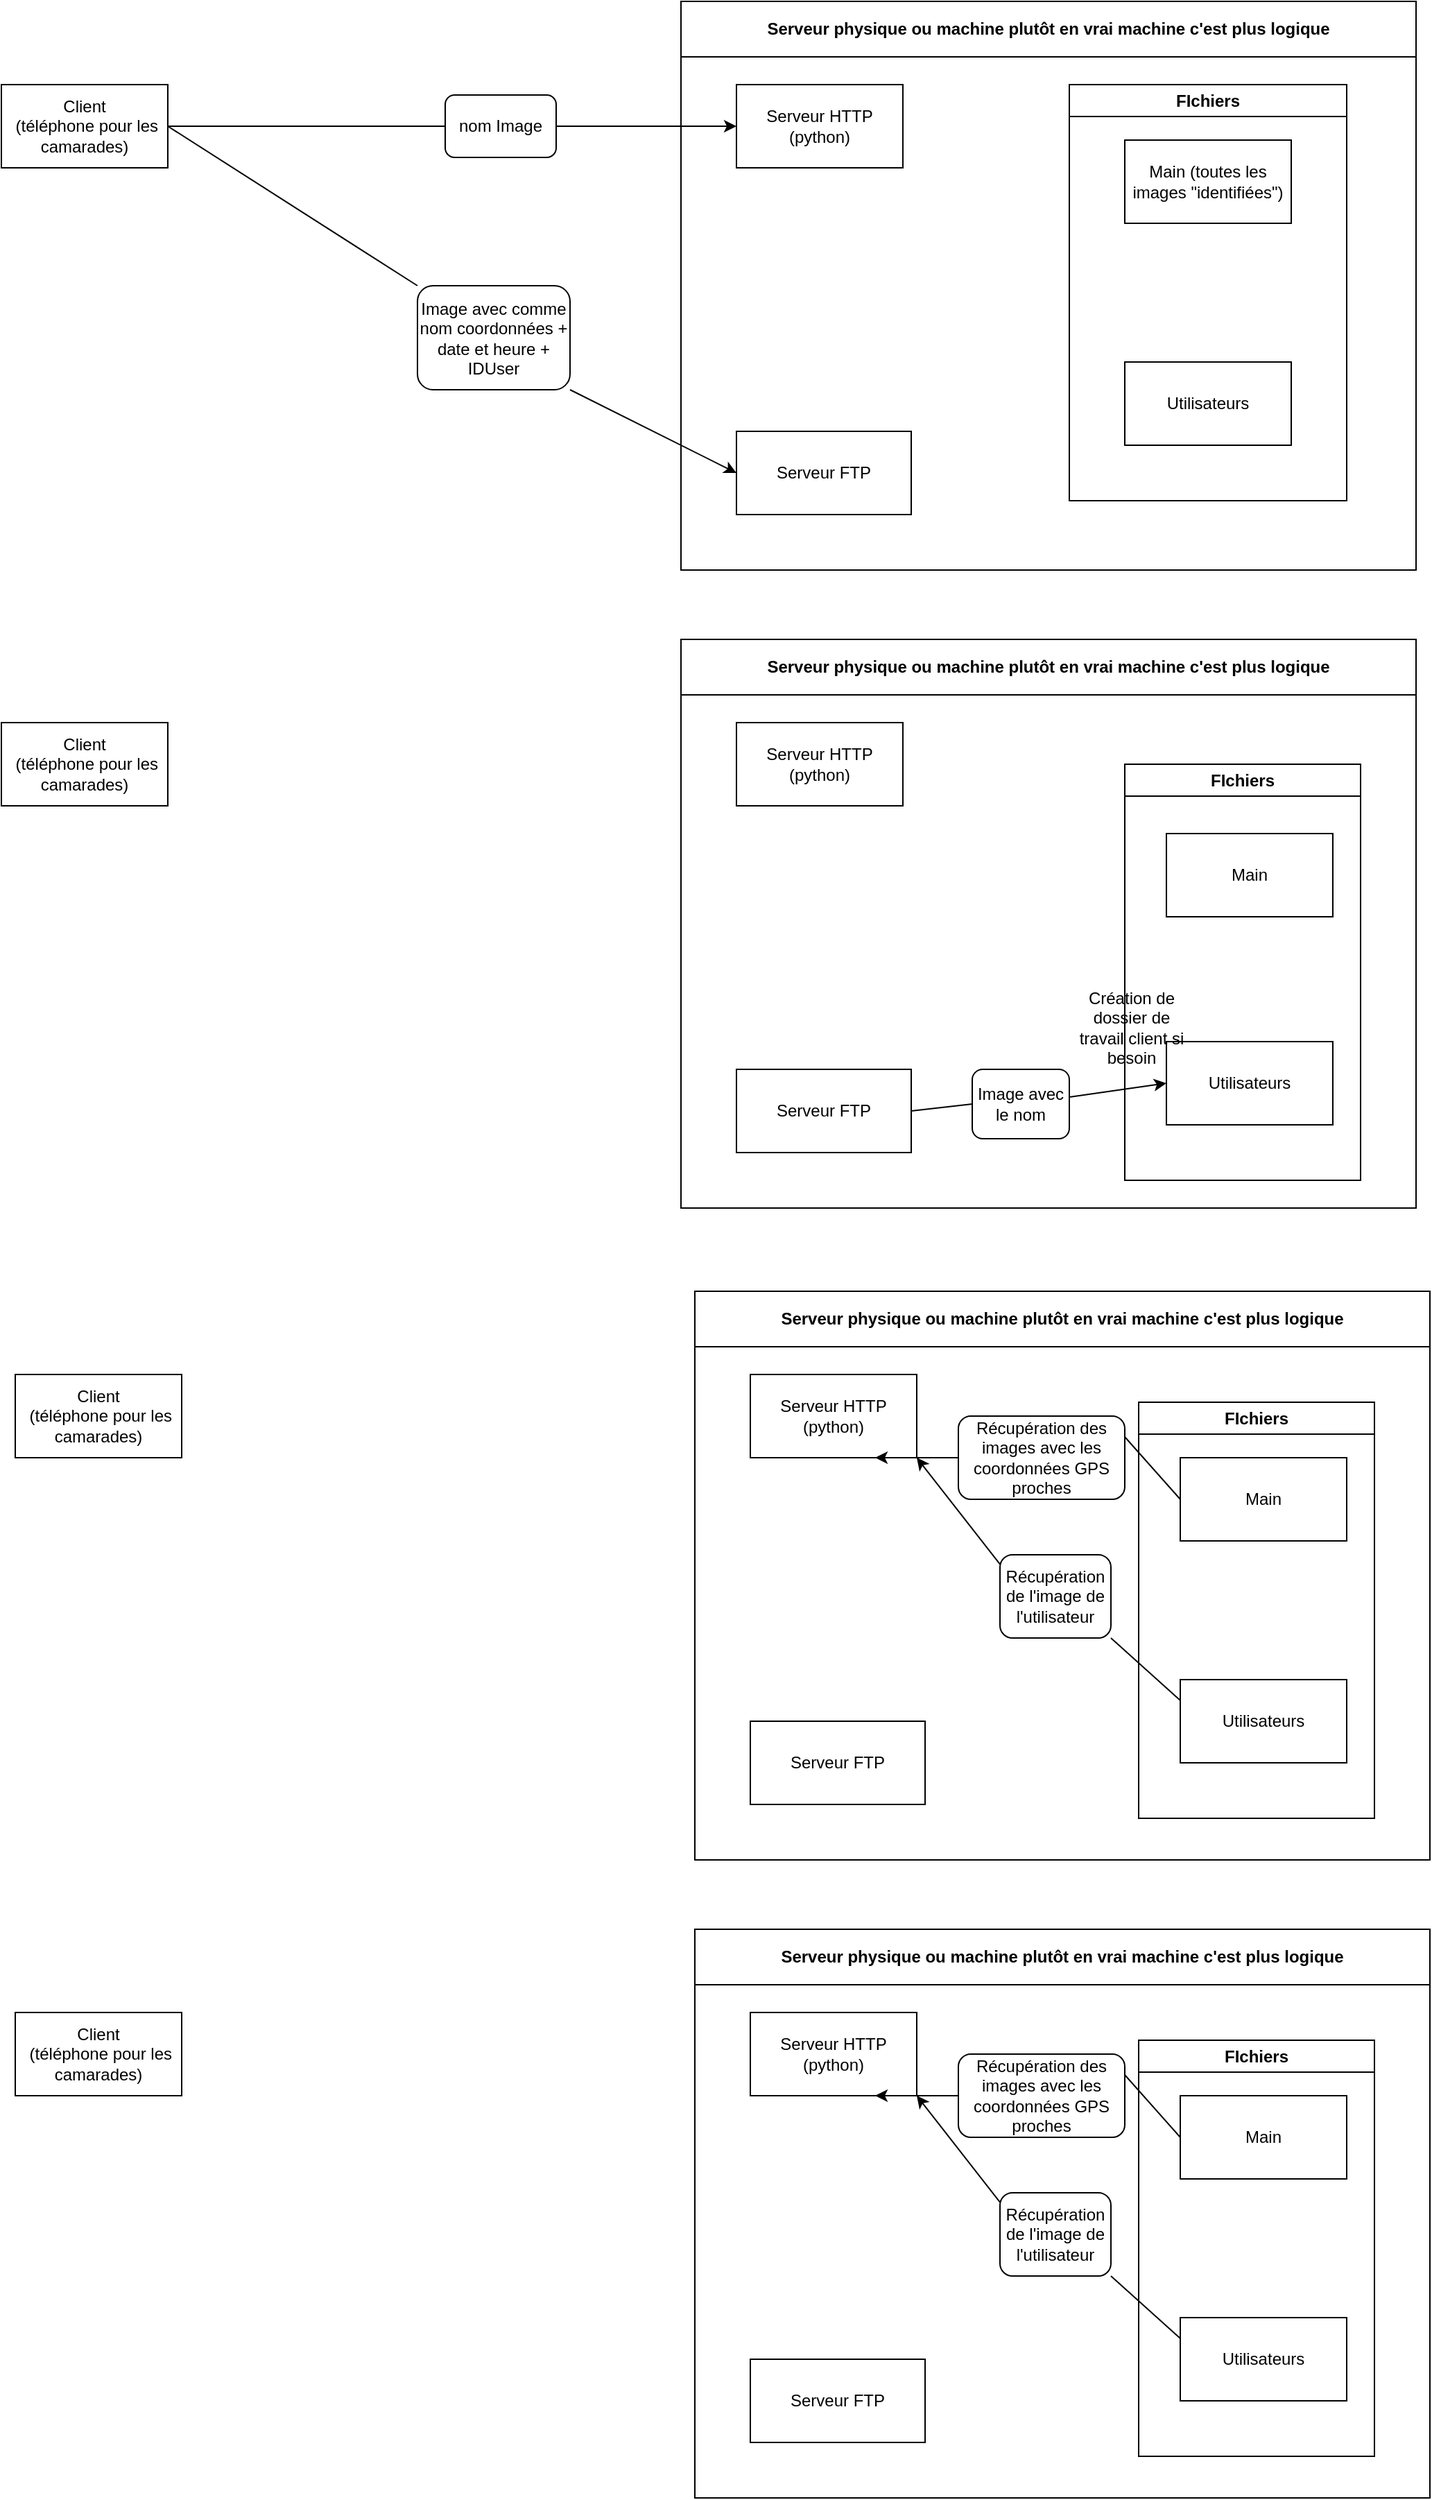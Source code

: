 <mxfile version="21.1.1" type="github">
  <diagram name="Page-1" id="jCD82jmgZVjNla-3jcNC">
    <mxGraphModel dx="2232" dy="852" grid="1" gridSize="10" guides="1" tooltips="1" connect="1" arrows="1" fold="1" page="1" pageScale="1" pageWidth="827" pageHeight="1169" math="0" shadow="0">
      <root>
        <mxCell id="0" />
        <mxCell id="1" parent="0" />
        <mxCell id="-kuFf1sqpvpgjg36afKU-1" value="&lt;div&gt;Client&lt;/div&gt;&amp;nbsp;(téléphone pour les camarades)" style="rounded=0;whiteSpace=wrap;html=1;" vertex="1" parent="1">
          <mxGeometry x="-210" y="70" width="120" height="60" as="geometry" />
        </mxCell>
        <mxCell id="-kuFf1sqpvpgjg36afKU-2" value="Serveur physique ou machine plutôt en vrai machine c&#39;est plus logique" style="swimlane;whiteSpace=wrap;html=1;startSize=40;" vertex="1" parent="1">
          <mxGeometry x="280" y="10" width="530" height="410" as="geometry" />
        </mxCell>
        <mxCell id="-kuFf1sqpvpgjg36afKU-3" value="&lt;div&gt;Serveur HTTP &lt;br&gt;&lt;/div&gt;&lt;div&gt;(python)&lt;/div&gt;" style="rounded=0;whiteSpace=wrap;html=1;" vertex="1" parent="-kuFf1sqpvpgjg36afKU-2">
          <mxGeometry x="40" y="60" width="120" height="60" as="geometry" />
        </mxCell>
        <mxCell id="-kuFf1sqpvpgjg36afKU-4" value="Serveur FTP" style="rounded=0;whiteSpace=wrap;html=1;" vertex="1" parent="-kuFf1sqpvpgjg36afKU-2">
          <mxGeometry x="40" y="310" width="126" height="60" as="geometry" />
        </mxCell>
        <mxCell id="-kuFf1sqpvpgjg36afKU-37" value="FIchiers" style="swimlane;whiteSpace=wrap;html=1;" vertex="1" parent="-kuFf1sqpvpgjg36afKU-2">
          <mxGeometry x="280" y="60" width="200" height="300" as="geometry" />
        </mxCell>
        <mxCell id="-kuFf1sqpvpgjg36afKU-38" value="Main (toutes les images &quot;identifiées&quot;)" style="rounded=0;whiteSpace=wrap;html=1;" vertex="1" parent="-kuFf1sqpvpgjg36afKU-37">
          <mxGeometry x="40" y="40" width="120" height="60" as="geometry" />
        </mxCell>
        <mxCell id="-kuFf1sqpvpgjg36afKU-39" value="Utilisateurs" style="rounded=0;whiteSpace=wrap;html=1;" vertex="1" parent="-kuFf1sqpvpgjg36afKU-37">
          <mxGeometry x="40" y="200" width="120" height="60" as="geometry" />
        </mxCell>
        <mxCell id="-kuFf1sqpvpgjg36afKU-6" value="" style="endArrow=classic;html=1;rounded=0;exitX=1;exitY=1;exitDx=0;exitDy=0;entryX=0;entryY=0.5;entryDx=0;entryDy=0;" edge="1" parent="1" source="-kuFf1sqpvpgjg36afKU-8" target="-kuFf1sqpvpgjg36afKU-4">
          <mxGeometry width="50" height="50" relative="1" as="geometry">
            <mxPoint x="-90" y="100" as="sourcePoint" />
            <mxPoint x="320" y="100" as="targetPoint" />
          </mxGeometry>
        </mxCell>
        <mxCell id="-kuFf1sqpvpgjg36afKU-7" value="nom Image" style="rounded=1;whiteSpace=wrap;html=1;" vertex="1" parent="1">
          <mxGeometry x="110" y="77.5" width="80" height="45" as="geometry" />
        </mxCell>
        <mxCell id="-kuFf1sqpvpgjg36afKU-8" value="Image avec comme nom coordonnées + date et heure + IDUser" style="rounded=1;whiteSpace=wrap;html=1;" vertex="1" parent="1">
          <mxGeometry x="90" y="215" width="110" height="75" as="geometry" />
        </mxCell>
        <mxCell id="-kuFf1sqpvpgjg36afKU-9" value="" style="endArrow=classic;html=1;rounded=0;exitX=1;exitY=0.5;exitDx=0;exitDy=0;entryX=0;entryY=0.5;entryDx=0;entryDy=0;" edge="1" parent="1" source="-kuFf1sqpvpgjg36afKU-7" target="-kuFf1sqpvpgjg36afKU-3">
          <mxGeometry width="50" height="50" relative="1" as="geometry">
            <mxPoint x="130" y="200" as="sourcePoint" />
            <mxPoint x="180" y="150" as="targetPoint" />
          </mxGeometry>
        </mxCell>
        <mxCell id="-kuFf1sqpvpgjg36afKU-10" value="" style="endArrow=none;html=1;rounded=0;exitX=1;exitY=0.5;exitDx=0;exitDy=0;entryX=0;entryY=0;entryDx=0;entryDy=0;" edge="1" parent="1" source="-kuFf1sqpvpgjg36afKU-1" target="-kuFf1sqpvpgjg36afKU-8">
          <mxGeometry width="50" height="50" relative="1" as="geometry">
            <mxPoint x="310" y="240" as="sourcePoint" />
            <mxPoint x="360" y="190" as="targetPoint" />
          </mxGeometry>
        </mxCell>
        <mxCell id="-kuFf1sqpvpgjg36afKU-11" value="" style="endArrow=none;html=1;rounded=0;exitX=1;exitY=0.5;exitDx=0;exitDy=0;entryX=0;entryY=0.5;entryDx=0;entryDy=0;" edge="1" parent="1" source="-kuFf1sqpvpgjg36afKU-1" target="-kuFf1sqpvpgjg36afKU-7">
          <mxGeometry width="50" height="50" relative="1" as="geometry">
            <mxPoint x="-60" y="50" as="sourcePoint" />
            <mxPoint x="120" y="165" as="targetPoint" />
          </mxGeometry>
        </mxCell>
        <mxCell id="-kuFf1sqpvpgjg36afKU-12" value="&lt;div&gt;Client&lt;/div&gt;&amp;nbsp;(téléphone pour les camarades)" style="rounded=0;whiteSpace=wrap;html=1;" vertex="1" parent="1">
          <mxGeometry x="-210" y="530" width="120" height="60" as="geometry" />
        </mxCell>
        <mxCell id="-kuFf1sqpvpgjg36afKU-13" value="Serveur physique ou machine plutôt en vrai machine c&#39;est plus logique" style="swimlane;whiteSpace=wrap;html=1;startSize=40;" vertex="1" parent="1">
          <mxGeometry x="280" y="470" width="530" height="410" as="geometry" />
        </mxCell>
        <mxCell id="-kuFf1sqpvpgjg36afKU-14" value="&lt;div&gt;Serveur HTTP &lt;br&gt;&lt;/div&gt;&lt;div&gt;(python)&lt;/div&gt;" style="rounded=0;whiteSpace=wrap;html=1;" vertex="1" parent="-kuFf1sqpvpgjg36afKU-13">
          <mxGeometry x="40" y="60" width="120" height="60" as="geometry" />
        </mxCell>
        <mxCell id="-kuFf1sqpvpgjg36afKU-15" value="Serveur FTP" style="rounded=0;whiteSpace=wrap;html=1;" vertex="1" parent="-kuFf1sqpvpgjg36afKU-13">
          <mxGeometry x="40" y="310" width="126" height="60" as="geometry" />
        </mxCell>
        <mxCell id="-kuFf1sqpvpgjg36afKU-24" value="Image avec le nom" style="rounded=1;whiteSpace=wrap;html=1;" vertex="1" parent="-kuFf1sqpvpgjg36afKU-13">
          <mxGeometry x="210" y="310" width="70" height="50" as="geometry" />
        </mxCell>
        <mxCell id="-kuFf1sqpvpgjg36afKU-25" value="" style="endArrow=none;html=1;rounded=0;exitX=1;exitY=0.5;exitDx=0;exitDy=0;entryX=0;entryY=0.5;entryDx=0;entryDy=0;" edge="1" parent="-kuFf1sqpvpgjg36afKU-13" source="-kuFf1sqpvpgjg36afKU-15" target="-kuFf1sqpvpgjg36afKU-24">
          <mxGeometry width="50" height="50" relative="1" as="geometry">
            <mxPoint x="100" y="50" as="sourcePoint" />
            <mxPoint x="150" as="targetPoint" />
          </mxGeometry>
        </mxCell>
        <mxCell id="-kuFf1sqpvpgjg36afKU-40" value="FIchiers" style="swimlane;whiteSpace=wrap;html=1;" vertex="1" parent="-kuFf1sqpvpgjg36afKU-13">
          <mxGeometry x="320" y="90" width="170" height="300" as="geometry" />
        </mxCell>
        <mxCell id="-kuFf1sqpvpgjg36afKU-41" value="&lt;div&gt;Main&lt;/div&gt;" style="rounded=0;whiteSpace=wrap;html=1;" vertex="1" parent="-kuFf1sqpvpgjg36afKU-40">
          <mxGeometry x="30" y="50" width="120" height="60" as="geometry" />
        </mxCell>
        <mxCell id="-kuFf1sqpvpgjg36afKU-42" value="Utilisateurs" style="rounded=0;whiteSpace=wrap;html=1;" vertex="1" parent="-kuFf1sqpvpgjg36afKU-40">
          <mxGeometry x="30" y="200" width="120" height="60" as="geometry" />
        </mxCell>
        <mxCell id="-kuFf1sqpvpgjg36afKU-43" value="Création de dossier de travail client si besoin" style="text;html=1;strokeColor=none;fillColor=none;align=center;verticalAlign=middle;whiteSpace=wrap;rounded=0;" vertex="1" parent="-kuFf1sqpvpgjg36afKU-40">
          <mxGeometry x="-40" y="160" width="90" height="60" as="geometry" />
        </mxCell>
        <mxCell id="-kuFf1sqpvpgjg36afKU-23" value="" style="endArrow=classic;html=1;rounded=0;entryX=0;entryY=0.5;entryDx=0;entryDy=0;" edge="1" parent="-kuFf1sqpvpgjg36afKU-13" source="-kuFf1sqpvpgjg36afKU-24" target="-kuFf1sqpvpgjg36afKU-42">
          <mxGeometry width="50" height="50" relative="1" as="geometry">
            <mxPoint x="100" y="80" as="sourcePoint" />
            <mxPoint x="343" y="220" as="targetPoint" />
          </mxGeometry>
        </mxCell>
        <mxCell id="-kuFf1sqpvpgjg36afKU-27" value="&lt;div&gt;Client&lt;/div&gt;&amp;nbsp;(téléphone pour les camarades)" style="rounded=0;whiteSpace=wrap;html=1;" vertex="1" parent="1">
          <mxGeometry x="-200" y="1000" width="120" height="60" as="geometry" />
        </mxCell>
        <mxCell id="-kuFf1sqpvpgjg36afKU-28" value="Serveur physique ou machine plutôt en vrai machine c&#39;est plus logique" style="swimlane;whiteSpace=wrap;html=1;startSize=40;" vertex="1" parent="1">
          <mxGeometry x="290" y="940" width="530" height="410" as="geometry" />
        </mxCell>
        <mxCell id="-kuFf1sqpvpgjg36afKU-29" value="&lt;div&gt;Serveur HTTP &lt;br&gt;&lt;/div&gt;&lt;div&gt;(python)&lt;/div&gt;" style="rounded=0;whiteSpace=wrap;html=1;" vertex="1" parent="-kuFf1sqpvpgjg36afKU-28">
          <mxGeometry x="40" y="60" width="120" height="60" as="geometry" />
        </mxCell>
        <mxCell id="-kuFf1sqpvpgjg36afKU-30" value="Serveur FTP" style="rounded=0;whiteSpace=wrap;html=1;" vertex="1" parent="-kuFf1sqpvpgjg36afKU-28">
          <mxGeometry x="40" y="310" width="126" height="60" as="geometry" />
        </mxCell>
        <mxCell id="-kuFf1sqpvpgjg36afKU-46" value="FIchiers" style="swimlane;whiteSpace=wrap;html=1;" vertex="1" parent="-kuFf1sqpvpgjg36afKU-28">
          <mxGeometry x="320" y="80" width="170" height="300" as="geometry" />
        </mxCell>
        <mxCell id="-kuFf1sqpvpgjg36afKU-47" value="&lt;div&gt;Main&lt;/div&gt;" style="rounded=0;whiteSpace=wrap;html=1;" vertex="1" parent="-kuFf1sqpvpgjg36afKU-46">
          <mxGeometry x="30" y="40" width="120" height="60" as="geometry" />
        </mxCell>
        <mxCell id="-kuFf1sqpvpgjg36afKU-48" value="Utilisateurs" style="rounded=0;whiteSpace=wrap;html=1;" vertex="1" parent="-kuFf1sqpvpgjg36afKU-46">
          <mxGeometry x="30" y="200" width="120" height="60" as="geometry" />
        </mxCell>
        <mxCell id="-kuFf1sqpvpgjg36afKU-36" value="Récupération de l&#39;image de l&#39;utilisateur" style="rounded=1;whiteSpace=wrap;html=1;" vertex="1" parent="-kuFf1sqpvpgjg36afKU-28">
          <mxGeometry x="220" y="190" width="80" height="60" as="geometry" />
        </mxCell>
        <mxCell id="-kuFf1sqpvpgjg36afKU-35" value="" style="endArrow=classic;html=1;rounded=0;entryX=1;entryY=1;entryDx=0;entryDy=0;exitX=0;exitY=0.114;exitDx=0;exitDy=0;exitPerimeter=0;" edge="1" parent="-kuFf1sqpvpgjg36afKU-28" source="-kuFf1sqpvpgjg36afKU-36" target="-kuFf1sqpvpgjg36afKU-29">
          <mxGeometry width="50" height="50" relative="1" as="geometry">
            <mxPoint x="240" y="130" as="sourcePoint" />
            <mxPoint x="350" y="110" as="targetPoint" />
          </mxGeometry>
        </mxCell>
        <mxCell id="-kuFf1sqpvpgjg36afKU-50" value="" style="endArrow=none;html=1;rounded=0;exitX=1;exitY=1;exitDx=0;exitDy=0;entryX=0;entryY=0.25;entryDx=0;entryDy=0;" edge="1" parent="-kuFf1sqpvpgjg36afKU-28" source="-kuFf1sqpvpgjg36afKU-36" target="-kuFf1sqpvpgjg36afKU-48">
          <mxGeometry width="50" height="50" relative="1" as="geometry">
            <mxPoint x="130" y="200" as="sourcePoint" />
            <mxPoint x="180" y="150" as="targetPoint" />
          </mxGeometry>
        </mxCell>
        <mxCell id="-kuFf1sqpvpgjg36afKU-51" value="Récupération des images avec les coordonnées GPS proches" style="rounded=1;whiteSpace=wrap;html=1;" vertex="1" parent="-kuFf1sqpvpgjg36afKU-28">
          <mxGeometry x="190" y="90" width="120" height="60" as="geometry" />
        </mxCell>
        <mxCell id="-kuFf1sqpvpgjg36afKU-52" value="" style="endArrow=none;html=1;rounded=0;exitX=0;exitY=0.5;exitDx=0;exitDy=0;entryX=1;entryY=0.25;entryDx=0;entryDy=0;" edge="1" parent="-kuFf1sqpvpgjg36afKU-28" source="-kuFf1sqpvpgjg36afKU-47" target="-kuFf1sqpvpgjg36afKU-51">
          <mxGeometry width="50" height="50" relative="1" as="geometry">
            <mxPoint x="130" y="200" as="sourcePoint" />
            <mxPoint x="180" y="150" as="targetPoint" />
          </mxGeometry>
        </mxCell>
        <mxCell id="-kuFf1sqpvpgjg36afKU-53" value="" style="endArrow=classic;html=1;rounded=0;exitX=0;exitY=0.5;exitDx=0;exitDy=0;entryX=0.75;entryY=1;entryDx=0;entryDy=0;" edge="1" parent="-kuFf1sqpvpgjg36afKU-28" source="-kuFf1sqpvpgjg36afKU-51" target="-kuFf1sqpvpgjg36afKU-29">
          <mxGeometry width="50" height="50" relative="1" as="geometry">
            <mxPoint x="130" y="200" as="sourcePoint" />
            <mxPoint x="180" y="150" as="targetPoint" />
          </mxGeometry>
        </mxCell>
        <mxCell id="-kuFf1sqpvpgjg36afKU-54" value="&lt;div&gt;Client&lt;/div&gt;&amp;nbsp;(téléphone pour les camarades)" style="rounded=0;whiteSpace=wrap;html=1;" vertex="1" parent="1">
          <mxGeometry x="-200" y="1460" width="120" height="60" as="geometry" />
        </mxCell>
        <mxCell id="-kuFf1sqpvpgjg36afKU-55" value="Serveur physique ou machine plutôt en vrai machine c&#39;est plus logique" style="swimlane;whiteSpace=wrap;html=1;startSize=40;" vertex="1" parent="1">
          <mxGeometry x="290" y="1400" width="530" height="410" as="geometry" />
        </mxCell>
        <mxCell id="-kuFf1sqpvpgjg36afKU-56" value="&lt;div&gt;Serveur HTTP &lt;br&gt;&lt;/div&gt;&lt;div&gt;(python)&lt;/div&gt;" style="rounded=0;whiteSpace=wrap;html=1;" vertex="1" parent="-kuFf1sqpvpgjg36afKU-55">
          <mxGeometry x="40" y="60" width="120" height="60" as="geometry" />
        </mxCell>
        <mxCell id="-kuFf1sqpvpgjg36afKU-57" value="Serveur FTP" style="rounded=0;whiteSpace=wrap;html=1;" vertex="1" parent="-kuFf1sqpvpgjg36afKU-55">
          <mxGeometry x="40" y="310" width="126" height="60" as="geometry" />
        </mxCell>
        <mxCell id="-kuFf1sqpvpgjg36afKU-58" value="FIchiers" style="swimlane;whiteSpace=wrap;html=1;" vertex="1" parent="-kuFf1sqpvpgjg36afKU-55">
          <mxGeometry x="320" y="80" width="170" height="300" as="geometry" />
        </mxCell>
        <mxCell id="-kuFf1sqpvpgjg36afKU-59" value="&lt;div&gt;Main&lt;/div&gt;" style="rounded=0;whiteSpace=wrap;html=1;" vertex="1" parent="-kuFf1sqpvpgjg36afKU-58">
          <mxGeometry x="30" y="40" width="120" height="60" as="geometry" />
        </mxCell>
        <mxCell id="-kuFf1sqpvpgjg36afKU-60" value="Utilisateurs" style="rounded=0;whiteSpace=wrap;html=1;" vertex="1" parent="-kuFf1sqpvpgjg36afKU-58">
          <mxGeometry x="30" y="200" width="120" height="60" as="geometry" />
        </mxCell>
        <mxCell id="-kuFf1sqpvpgjg36afKU-61" value="Récupération de l&#39;image de l&#39;utilisateur" style="rounded=1;whiteSpace=wrap;html=1;" vertex="1" parent="-kuFf1sqpvpgjg36afKU-55">
          <mxGeometry x="220" y="190" width="80" height="60" as="geometry" />
        </mxCell>
        <mxCell id="-kuFf1sqpvpgjg36afKU-62" value="" style="endArrow=classic;html=1;rounded=0;entryX=1;entryY=1;entryDx=0;entryDy=0;exitX=0;exitY=0.114;exitDx=0;exitDy=0;exitPerimeter=0;" edge="1" parent="-kuFf1sqpvpgjg36afKU-55" source="-kuFf1sqpvpgjg36afKU-61" target="-kuFf1sqpvpgjg36afKU-56">
          <mxGeometry width="50" height="50" relative="1" as="geometry">
            <mxPoint x="240" y="130" as="sourcePoint" />
            <mxPoint x="350" y="110" as="targetPoint" />
          </mxGeometry>
        </mxCell>
        <mxCell id="-kuFf1sqpvpgjg36afKU-63" value="" style="endArrow=none;html=1;rounded=0;exitX=1;exitY=1;exitDx=0;exitDy=0;entryX=0;entryY=0.25;entryDx=0;entryDy=0;" edge="1" parent="-kuFf1sqpvpgjg36afKU-55" source="-kuFf1sqpvpgjg36afKU-61" target="-kuFf1sqpvpgjg36afKU-60">
          <mxGeometry width="50" height="50" relative="1" as="geometry">
            <mxPoint x="130" y="200" as="sourcePoint" />
            <mxPoint x="180" y="150" as="targetPoint" />
          </mxGeometry>
        </mxCell>
        <mxCell id="-kuFf1sqpvpgjg36afKU-64" value="Récupération des images avec les coordonnées GPS proches" style="rounded=1;whiteSpace=wrap;html=1;" vertex="1" parent="-kuFf1sqpvpgjg36afKU-55">
          <mxGeometry x="190" y="90" width="120" height="60" as="geometry" />
        </mxCell>
        <mxCell id="-kuFf1sqpvpgjg36afKU-65" value="" style="endArrow=none;html=1;rounded=0;exitX=0;exitY=0.5;exitDx=0;exitDy=0;entryX=1;entryY=0.25;entryDx=0;entryDy=0;" edge="1" parent="-kuFf1sqpvpgjg36afKU-55" source="-kuFf1sqpvpgjg36afKU-59" target="-kuFf1sqpvpgjg36afKU-64">
          <mxGeometry width="50" height="50" relative="1" as="geometry">
            <mxPoint x="130" y="200" as="sourcePoint" />
            <mxPoint x="180" y="150" as="targetPoint" />
          </mxGeometry>
        </mxCell>
        <mxCell id="-kuFf1sqpvpgjg36afKU-66" value="" style="endArrow=classic;html=1;rounded=0;exitX=0;exitY=0.5;exitDx=0;exitDy=0;entryX=0.75;entryY=1;entryDx=0;entryDy=0;" edge="1" parent="-kuFf1sqpvpgjg36afKU-55" source="-kuFf1sqpvpgjg36afKU-64" target="-kuFf1sqpvpgjg36afKU-56">
          <mxGeometry width="50" height="50" relative="1" as="geometry">
            <mxPoint x="130" y="200" as="sourcePoint" />
            <mxPoint x="180" y="150" as="targetPoint" />
          </mxGeometry>
        </mxCell>
      </root>
    </mxGraphModel>
  </diagram>
</mxfile>
